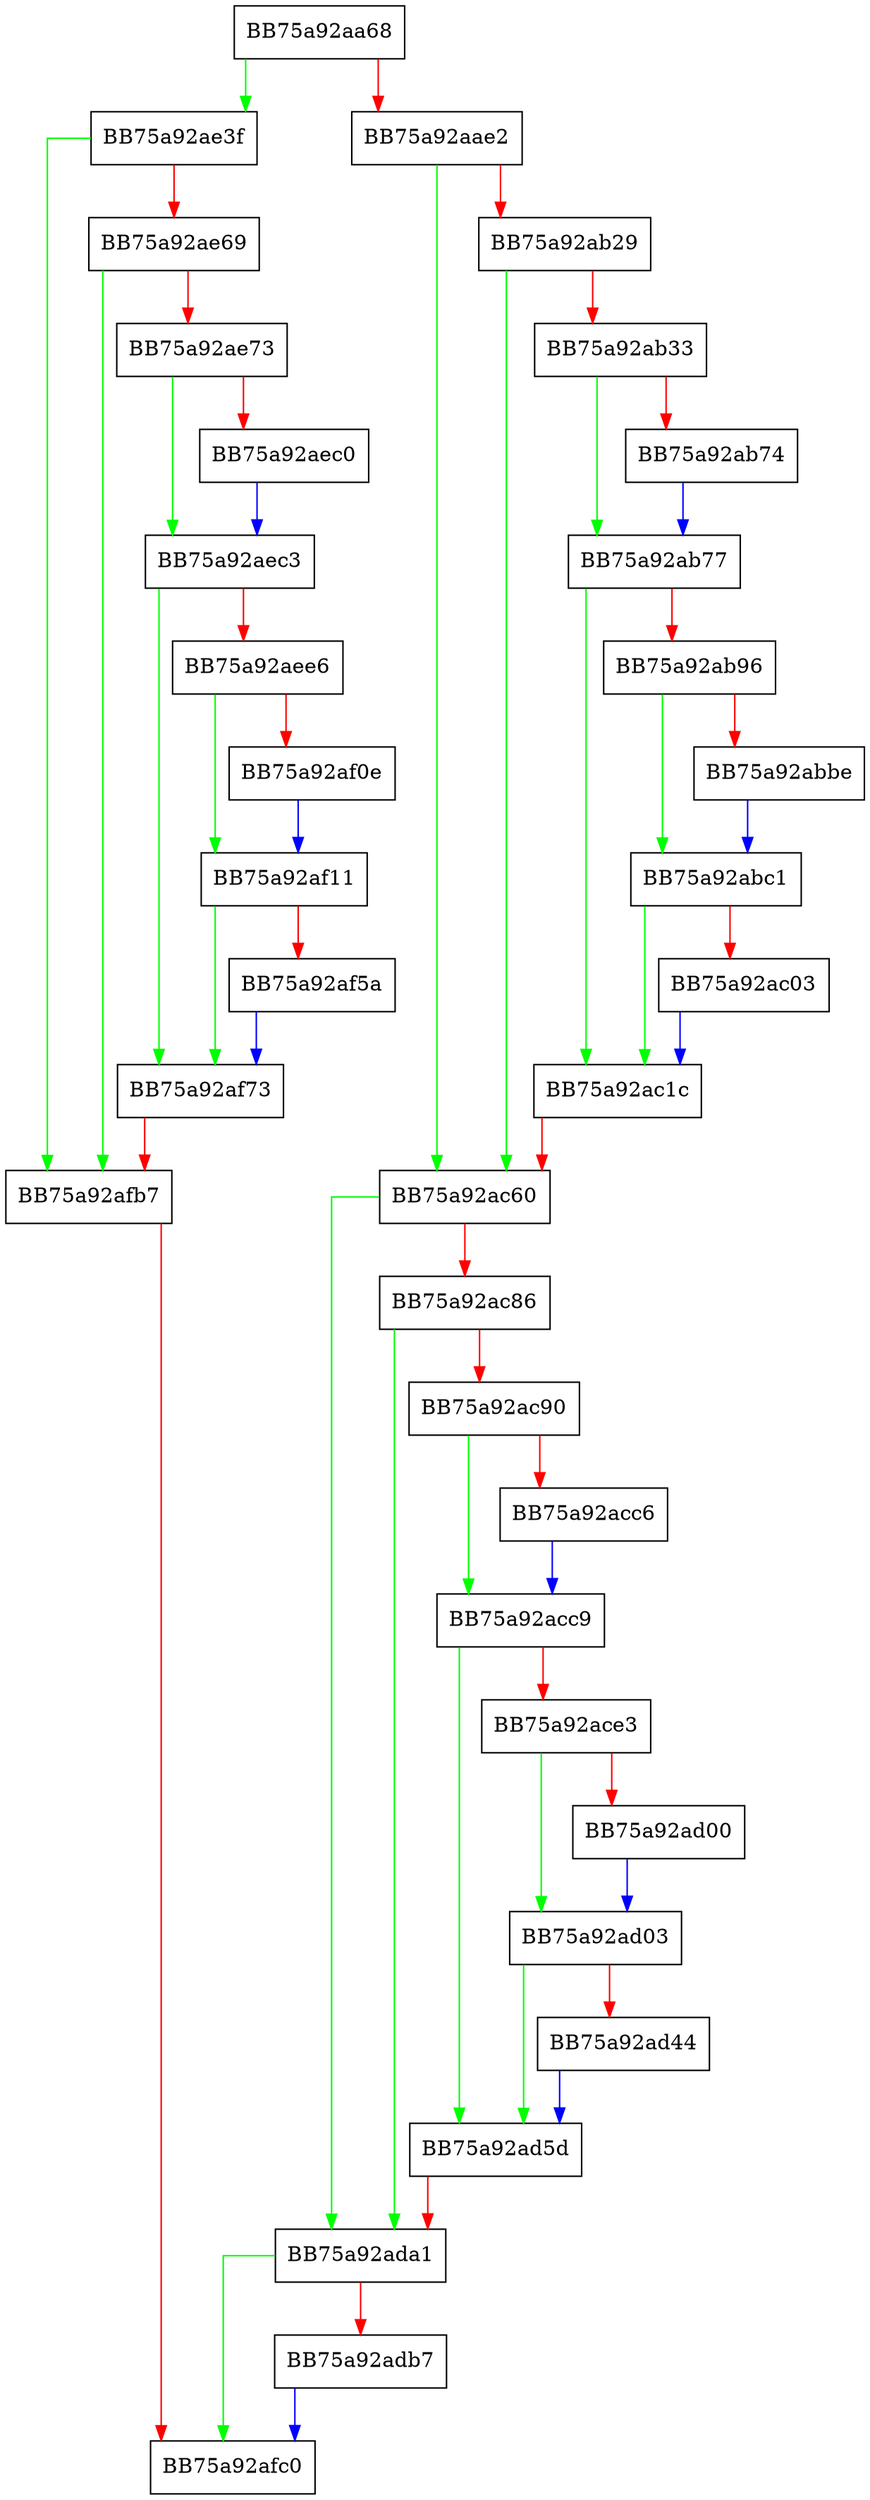 digraph _process_high_compute_process {
  node [shape="box"];
  graph [splines=ortho];
  BB75a92aa68 -> BB75a92ae3f [color="green"];
  BB75a92aa68 -> BB75a92aae2 [color="red"];
  BB75a92aae2 -> BB75a92ac60 [color="green"];
  BB75a92aae2 -> BB75a92ab29 [color="red"];
  BB75a92ab29 -> BB75a92ac60 [color="green"];
  BB75a92ab29 -> BB75a92ab33 [color="red"];
  BB75a92ab33 -> BB75a92ab77 [color="green"];
  BB75a92ab33 -> BB75a92ab74 [color="red"];
  BB75a92ab74 -> BB75a92ab77 [color="blue"];
  BB75a92ab77 -> BB75a92ac1c [color="green"];
  BB75a92ab77 -> BB75a92ab96 [color="red"];
  BB75a92ab96 -> BB75a92abc1 [color="green"];
  BB75a92ab96 -> BB75a92abbe [color="red"];
  BB75a92abbe -> BB75a92abc1 [color="blue"];
  BB75a92abc1 -> BB75a92ac1c [color="green"];
  BB75a92abc1 -> BB75a92ac03 [color="red"];
  BB75a92ac03 -> BB75a92ac1c [color="blue"];
  BB75a92ac1c -> BB75a92ac60 [color="red"];
  BB75a92ac60 -> BB75a92ada1 [color="green"];
  BB75a92ac60 -> BB75a92ac86 [color="red"];
  BB75a92ac86 -> BB75a92ada1 [color="green"];
  BB75a92ac86 -> BB75a92ac90 [color="red"];
  BB75a92ac90 -> BB75a92acc9 [color="green"];
  BB75a92ac90 -> BB75a92acc6 [color="red"];
  BB75a92acc6 -> BB75a92acc9 [color="blue"];
  BB75a92acc9 -> BB75a92ad5d [color="green"];
  BB75a92acc9 -> BB75a92ace3 [color="red"];
  BB75a92ace3 -> BB75a92ad03 [color="green"];
  BB75a92ace3 -> BB75a92ad00 [color="red"];
  BB75a92ad00 -> BB75a92ad03 [color="blue"];
  BB75a92ad03 -> BB75a92ad5d [color="green"];
  BB75a92ad03 -> BB75a92ad44 [color="red"];
  BB75a92ad44 -> BB75a92ad5d [color="blue"];
  BB75a92ad5d -> BB75a92ada1 [color="red"];
  BB75a92ada1 -> BB75a92afc0 [color="green"];
  BB75a92ada1 -> BB75a92adb7 [color="red"];
  BB75a92adb7 -> BB75a92afc0 [color="blue"];
  BB75a92ae3f -> BB75a92afb7 [color="green"];
  BB75a92ae3f -> BB75a92ae69 [color="red"];
  BB75a92ae69 -> BB75a92afb7 [color="green"];
  BB75a92ae69 -> BB75a92ae73 [color="red"];
  BB75a92ae73 -> BB75a92aec3 [color="green"];
  BB75a92ae73 -> BB75a92aec0 [color="red"];
  BB75a92aec0 -> BB75a92aec3 [color="blue"];
  BB75a92aec3 -> BB75a92af73 [color="green"];
  BB75a92aec3 -> BB75a92aee6 [color="red"];
  BB75a92aee6 -> BB75a92af11 [color="green"];
  BB75a92aee6 -> BB75a92af0e [color="red"];
  BB75a92af0e -> BB75a92af11 [color="blue"];
  BB75a92af11 -> BB75a92af73 [color="green"];
  BB75a92af11 -> BB75a92af5a [color="red"];
  BB75a92af5a -> BB75a92af73 [color="blue"];
  BB75a92af73 -> BB75a92afb7 [color="red"];
  BB75a92afb7 -> BB75a92afc0 [color="red"];
}